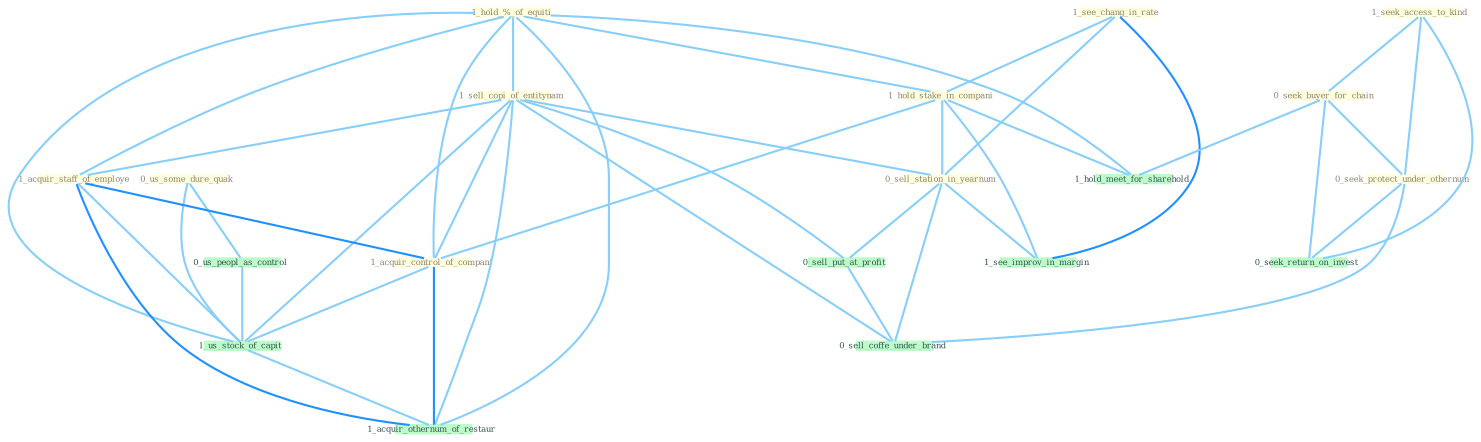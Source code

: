 Graph G{ 
    node
    [shape=polygon,style=filled,width=.5,height=.06,color="#BDFCC9",fixedsize=true,fontsize=4,
    fontcolor="#2f4f4f"];
    {node
    [color="#ffffe0", fontcolor="#8b7d6b"] "0_us_some_dure_quak " "1_hold_%_of_equiti " "1_see_chang_in_rate " "1_seek_access_to_kind " "1_sell_copi_of_entitynam " "0_seek_buyer_for_chain " "1_acquir_staff_of_employe " "0_seek_protect_under_othernum " "1_hold_stake_in_compani " "0_sell_station_in_yearnum " "1_acquir_control_of_compani "}
{node [color="#fff0f5", fontcolor="#b22222"]}
edge [color="#B0E2FF"];

	"0_us_some_dure_quak " -- "0_us_peopl_as_control " [w="1", color="#87cefa" ];
	"0_us_some_dure_quak " -- "1_us_stock_of_capit " [w="1", color="#87cefa" ];
	"1_hold_%_of_equiti " -- "1_sell_copi_of_entitynam " [w="1", color="#87cefa" ];
	"1_hold_%_of_equiti " -- "1_acquir_staff_of_employe " [w="1", color="#87cefa" ];
	"1_hold_%_of_equiti " -- "1_hold_stake_in_compani " [w="1", color="#87cefa" ];
	"1_hold_%_of_equiti " -- "1_acquir_control_of_compani " [w="1", color="#87cefa" ];
	"1_hold_%_of_equiti " -- "1_us_stock_of_capit " [w="1", color="#87cefa" ];
	"1_hold_%_of_equiti " -- "1_hold_meet_for_sharehold " [w="1", color="#87cefa" ];
	"1_hold_%_of_equiti " -- "1_acquir_othernum_of_restaur " [w="1", color="#87cefa" ];
	"1_see_chang_in_rate " -- "1_hold_stake_in_compani " [w="1", color="#87cefa" ];
	"1_see_chang_in_rate " -- "0_sell_station_in_yearnum " [w="1", color="#87cefa" ];
	"1_see_chang_in_rate " -- "1_see_improv_in_margin " [w="2", color="#1e90ff" , len=0.8];
	"1_seek_access_to_kind " -- "0_seek_buyer_for_chain " [w="1", color="#87cefa" ];
	"1_seek_access_to_kind " -- "0_seek_protect_under_othernum " [w="1", color="#87cefa" ];
	"1_seek_access_to_kind " -- "0_seek_return_on_invest " [w="1", color="#87cefa" ];
	"1_sell_copi_of_entitynam " -- "1_acquir_staff_of_employe " [w="1", color="#87cefa" ];
	"1_sell_copi_of_entitynam " -- "0_sell_station_in_yearnum " [w="1", color="#87cefa" ];
	"1_sell_copi_of_entitynam " -- "1_acquir_control_of_compani " [w="1", color="#87cefa" ];
	"1_sell_copi_of_entitynam " -- "0_sell_put_at_profit " [w="1", color="#87cefa" ];
	"1_sell_copi_of_entitynam " -- "1_us_stock_of_capit " [w="1", color="#87cefa" ];
	"1_sell_copi_of_entitynam " -- "0_sell_coffe_under_brand " [w="1", color="#87cefa" ];
	"1_sell_copi_of_entitynam " -- "1_acquir_othernum_of_restaur " [w="1", color="#87cefa" ];
	"0_seek_buyer_for_chain " -- "0_seek_protect_under_othernum " [w="1", color="#87cefa" ];
	"0_seek_buyer_for_chain " -- "0_seek_return_on_invest " [w="1", color="#87cefa" ];
	"0_seek_buyer_for_chain " -- "1_hold_meet_for_sharehold " [w="1", color="#87cefa" ];
	"1_acquir_staff_of_employe " -- "1_acquir_control_of_compani " [w="2", color="#1e90ff" , len=0.8];
	"1_acquir_staff_of_employe " -- "1_us_stock_of_capit " [w="1", color="#87cefa" ];
	"1_acquir_staff_of_employe " -- "1_acquir_othernum_of_restaur " [w="2", color="#1e90ff" , len=0.8];
	"0_seek_protect_under_othernum " -- "0_seek_return_on_invest " [w="1", color="#87cefa" ];
	"0_seek_protect_under_othernum " -- "0_sell_coffe_under_brand " [w="1", color="#87cefa" ];
	"1_hold_stake_in_compani " -- "0_sell_station_in_yearnum " [w="1", color="#87cefa" ];
	"1_hold_stake_in_compani " -- "1_acquir_control_of_compani " [w="1", color="#87cefa" ];
	"1_hold_stake_in_compani " -- "1_see_improv_in_margin " [w="1", color="#87cefa" ];
	"1_hold_stake_in_compani " -- "1_hold_meet_for_sharehold " [w="1", color="#87cefa" ];
	"0_sell_station_in_yearnum " -- "0_sell_put_at_profit " [w="1", color="#87cefa" ];
	"0_sell_station_in_yearnum " -- "1_see_improv_in_margin " [w="1", color="#87cefa" ];
	"0_sell_station_in_yearnum " -- "0_sell_coffe_under_brand " [w="1", color="#87cefa" ];
	"1_acquir_control_of_compani " -- "1_us_stock_of_capit " [w="1", color="#87cefa" ];
	"1_acquir_control_of_compani " -- "1_acquir_othernum_of_restaur " [w="2", color="#1e90ff" , len=0.8];
	"0_us_peopl_as_control " -- "1_us_stock_of_capit " [w="1", color="#87cefa" ];
	"0_sell_put_at_profit " -- "0_sell_coffe_under_brand " [w="1", color="#87cefa" ];
	"1_us_stock_of_capit " -- "1_acquir_othernum_of_restaur " [w="1", color="#87cefa" ];
}